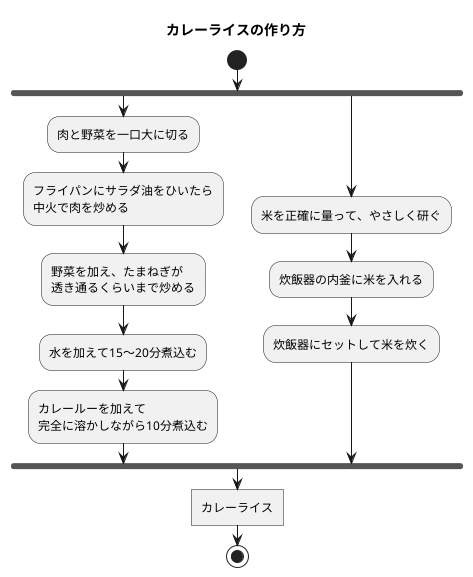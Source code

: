 @startuml アクティビティ図
    title カレーライスの作り方
    start
    fork
        :肉と野菜を一口大に切る;
        :フライパンにサラダ油をひいたら
        中火で肉を炒める;
        :野菜を加え、たまねぎが
        透き通るくらいまで炒める;
        :水を加えて15〜20分煮込む;
        :カレールーを加えて
        完全に溶かしながら10分煮込む;
        fork again
        :米を正確に量って、やさしく研ぐ;
        :炊飯器の内釜に米を入れる;
        :炊飯器にセットして米を炊く;
    end fork
    :カレーライス]
    stop
@enduml